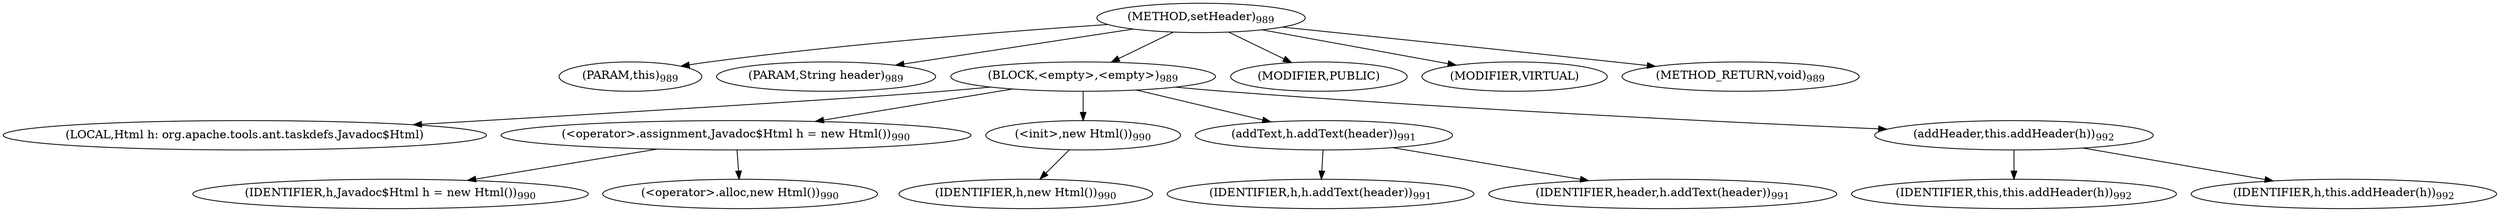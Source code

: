 digraph "setHeader" {  
"1772" [label = <(METHOD,setHeader)<SUB>989</SUB>> ]
"171" [label = <(PARAM,this)<SUB>989</SUB>> ]
"1773" [label = <(PARAM,String header)<SUB>989</SUB>> ]
"1774" [label = <(BLOCK,&lt;empty&gt;,&lt;empty&gt;)<SUB>989</SUB>> ]
"169" [label = <(LOCAL,Html h: org.apache.tools.ant.taskdefs.Javadoc$Html)> ]
"1775" [label = <(&lt;operator&gt;.assignment,Javadoc$Html h = new Html())<SUB>990</SUB>> ]
"1776" [label = <(IDENTIFIER,h,Javadoc$Html h = new Html())<SUB>990</SUB>> ]
"1777" [label = <(&lt;operator&gt;.alloc,new Html())<SUB>990</SUB>> ]
"1778" [label = <(&lt;init&gt;,new Html())<SUB>990</SUB>> ]
"168" [label = <(IDENTIFIER,h,new Html())<SUB>990</SUB>> ]
"1779" [label = <(addText,h.addText(header))<SUB>991</SUB>> ]
"1780" [label = <(IDENTIFIER,h,h.addText(header))<SUB>991</SUB>> ]
"1781" [label = <(IDENTIFIER,header,h.addText(header))<SUB>991</SUB>> ]
"1782" [label = <(addHeader,this.addHeader(h))<SUB>992</SUB>> ]
"170" [label = <(IDENTIFIER,this,this.addHeader(h))<SUB>992</SUB>> ]
"1783" [label = <(IDENTIFIER,h,this.addHeader(h))<SUB>992</SUB>> ]
"1784" [label = <(MODIFIER,PUBLIC)> ]
"1785" [label = <(MODIFIER,VIRTUAL)> ]
"1786" [label = <(METHOD_RETURN,void)<SUB>989</SUB>> ]
  "1772" -> "171" 
  "1772" -> "1773" 
  "1772" -> "1774" 
  "1772" -> "1784" 
  "1772" -> "1785" 
  "1772" -> "1786" 
  "1774" -> "169" 
  "1774" -> "1775" 
  "1774" -> "1778" 
  "1774" -> "1779" 
  "1774" -> "1782" 
  "1775" -> "1776" 
  "1775" -> "1777" 
  "1778" -> "168" 
  "1779" -> "1780" 
  "1779" -> "1781" 
  "1782" -> "170" 
  "1782" -> "1783" 
}
